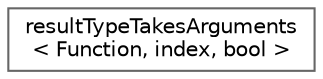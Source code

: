 digraph "类继承关系图"
{
 // LATEX_PDF_SIZE
  bgcolor="transparent";
  edge [fontname=Helvetica,fontsize=10,labelfontname=Helvetica,labelfontsize=10];
  node [fontname=Helvetica,fontsize=10,shape=box,height=0.2,width=0.4];
  rankdir="LR";
  Node0 [id="Node000000",label="resultTypeTakesArguments\l\< Function, index, bool \>",height=0.2,width=0.4,color="grey40", fillcolor="white", style="filled",URL="$struct_async_1_1result_type_takes_arguments.html",tooltip=" "];
}
